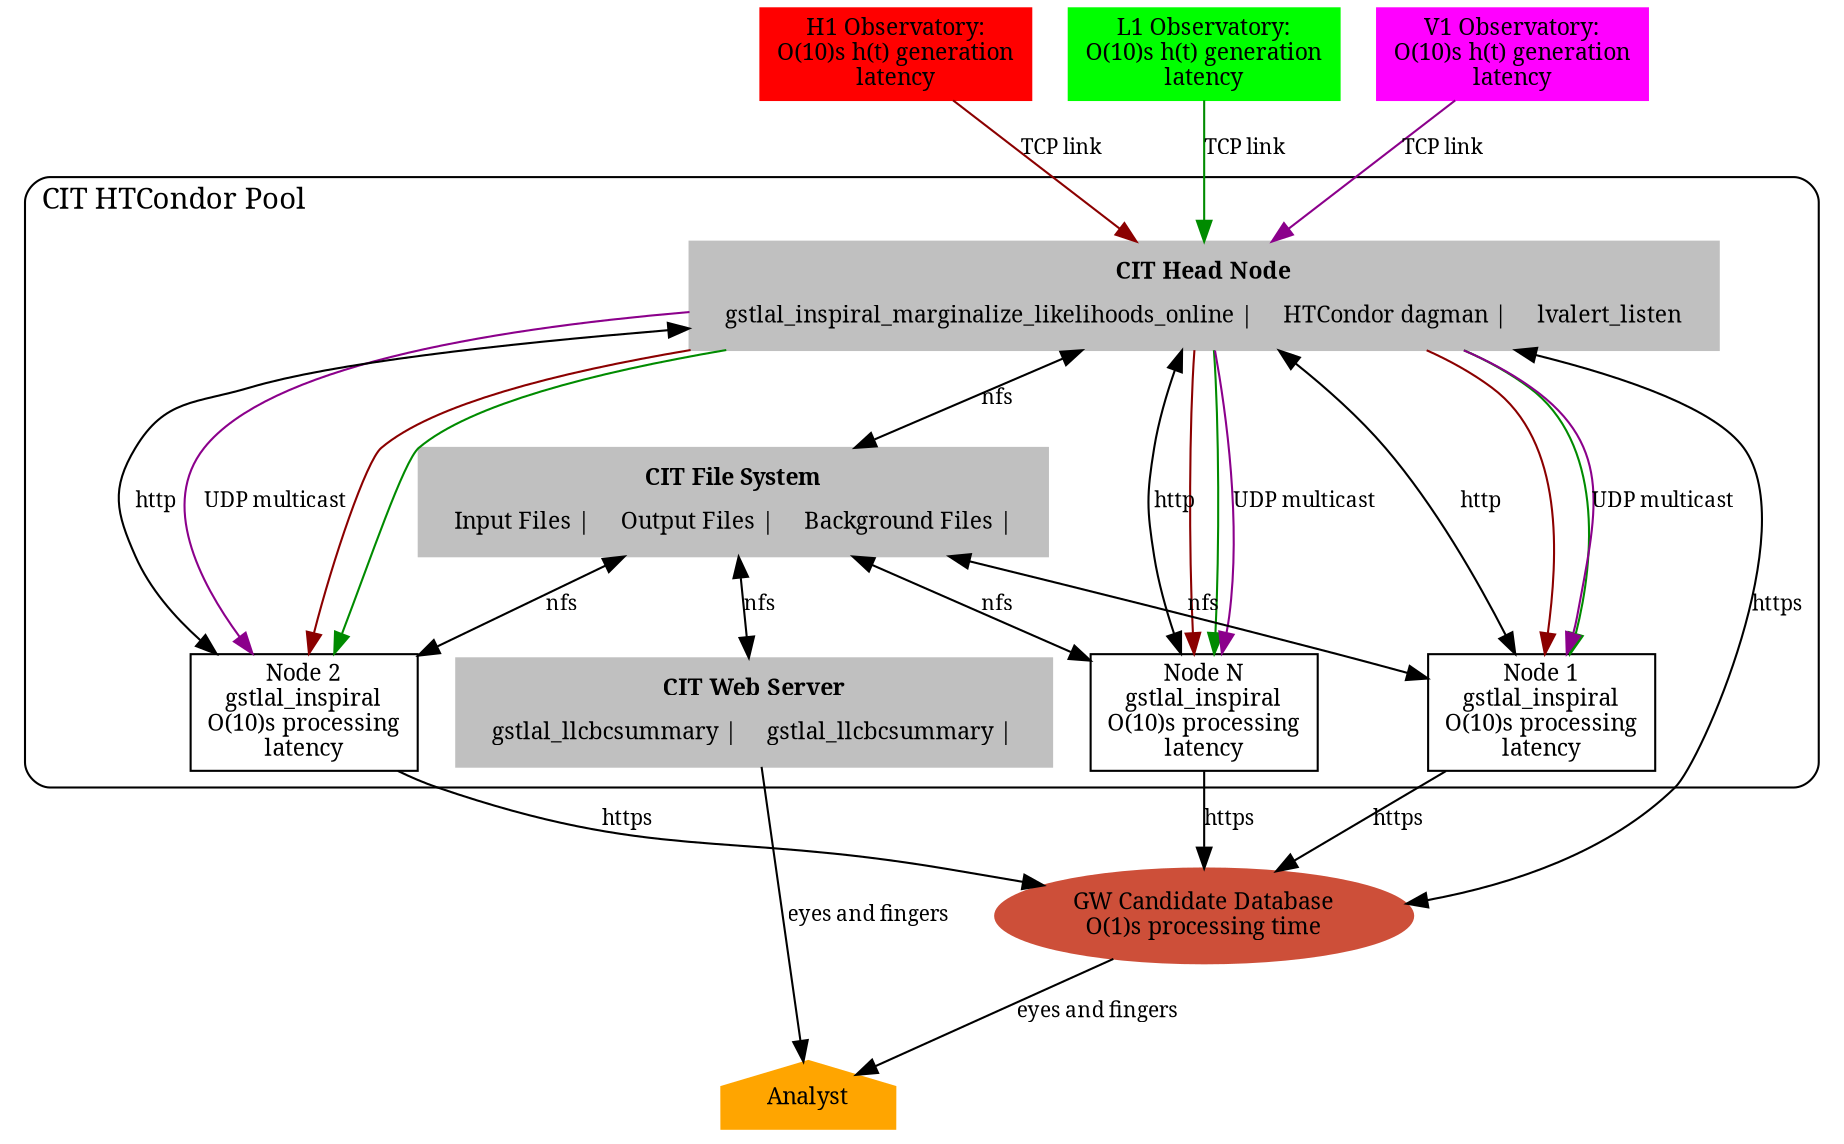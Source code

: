 digraph llpipe {
	graph [fontname="Roman", fontsize=11];
	edge [ fontname="Roman", fontsize=10 ];
	node [fontname="Roman", shape=box, fontsize=11];

	H1 [label="H1 Observatory:\nO(10)s h(t) generation\nlatency", color=red1, style=filled];
	L1 [label="L1 Observatory:\nO(10)s h(t) generation\nlatency", color=green1, style=filled];
	V1 [label="V1 Observatory:\nO(10)s h(t) generation\nlatency", color=magenta1, style=filled];

	HeadNode [
		style=filled, color=grey,
		label = <<TABLE>
			<TR><TD colspan="3"><B>CIT Head Node</B></TD></TR>
         		<TR>
				<TD href="\ref gstlal_inspiral_marginalize_likelihoods_online"> gstlal_inspiral_marginalize_likelihoods_online | </TD>
				<TD> HTCondor dagman | </TD>
				<TD> lvalert_listen </TD>
			</TR>
        		</TABLE>>
		]

	WebServer [
		style=filled, color=grey,
		label = <<TABLE>
			<TR><TD colspan="3"><B>CIT Web Server</B></TD></TR>
         		<TR>
				<TD href="\ref gstlal_llcbcsummary"> gstlal_llcbcsummary | </TD>
				<TD href="\ref gstlal_llcbcnode"> gstlal_llcbcsummary | </TD>
			</TR>
        		</TABLE>>
		];

	HomeDir [
		style=filled, color=grey,
		label = <<TABLE>
			<TR><TD colspan="3"><B>CIT File System</B></TD></TR>
         		<TR>
				<TD> Input Files | </TD>
				<TD> Output Files | </TD>
				<TD> Background Files | </TD>
			</TR>
        		</TABLE>>
		];

	gracedb [label="GW Candidate Database\nO(1)s processing time", shape=oval, color=tomato3, style=filled];

	H1 -> HeadNode [label="TCP link", color=red4];
	L1 -> HeadNode [label="TCP link", color=green4];
	V1 -> HeadNode [label="TCP link", color=magenta4];

	Analyst [shape=house, style=filled, color=orange, URL="http://tinyurl.com/cgxkc25"];

	subgraph clusterCIT { 

		label="CIT HTCondor Pool";
		fontsize = 14;
		style=rounded;
		labeljust="l";

		Node1 [label="Node 1\ngstlal_inspiral\nO(10)s processing\nlatency", URL="\ref gstlal_inspiral"];
		Node2 [label="Node 2\ngstlal_inspiral\nO(10)s processing\nlatency", URL="\ref gstlal_inspiral"];
		NodeN [label="Node N\ngstlal_inspiral\nO(10)s processing\nlatency", URL="\ref gstlal_inspiral"];

		HeadNode -> HomeDir [dir="both", label="nfs"] ;
		HomeDir -> Node1 [dir="both", label="nfs"];
		HomeDir -> Node2 [dir="both", label="nfs"];
		HomeDir -> NodeN [dir="both", label="nfs"];
		HomeDir -> WebServer [dir="both", label="nfs"];

		HeadNode -> Node1 [color=red4];
		HeadNode -> Node1 [color=green4];
		HeadNode -> Node1 [color=magenta4, label="UDP multicast"];

		HeadNode -> Node2 [color=red4];
		HeadNode -> Node2 [color=green4];
		HeadNode -> Node2 [color=magenta4, label="UDP multicast"];

		HeadNode -> NodeN [color=red4];
		HeadNode -> NodeN [color=green4];
		HeadNode -> NodeN [color=magenta4, label="UDP multicast"];

		Node1 -> HeadNode [dir=both, label="http"];
		Node2 -> HeadNode [dir=both, label="http"];
		NodeN -> HeadNode [dir=both, label="http"];

	}

	HeadNode -> gracedb [dir="both", label="https"] ;
	Node1 -> gracedb [label="https"];
	Node2 -> gracedb [label="https"];
	NodeN -> gracedb [label="https"];
	WebServer -> Analyst [label="eyes and fingers"];
	gracedb -> Analyst [label="eyes and fingers"];
}
